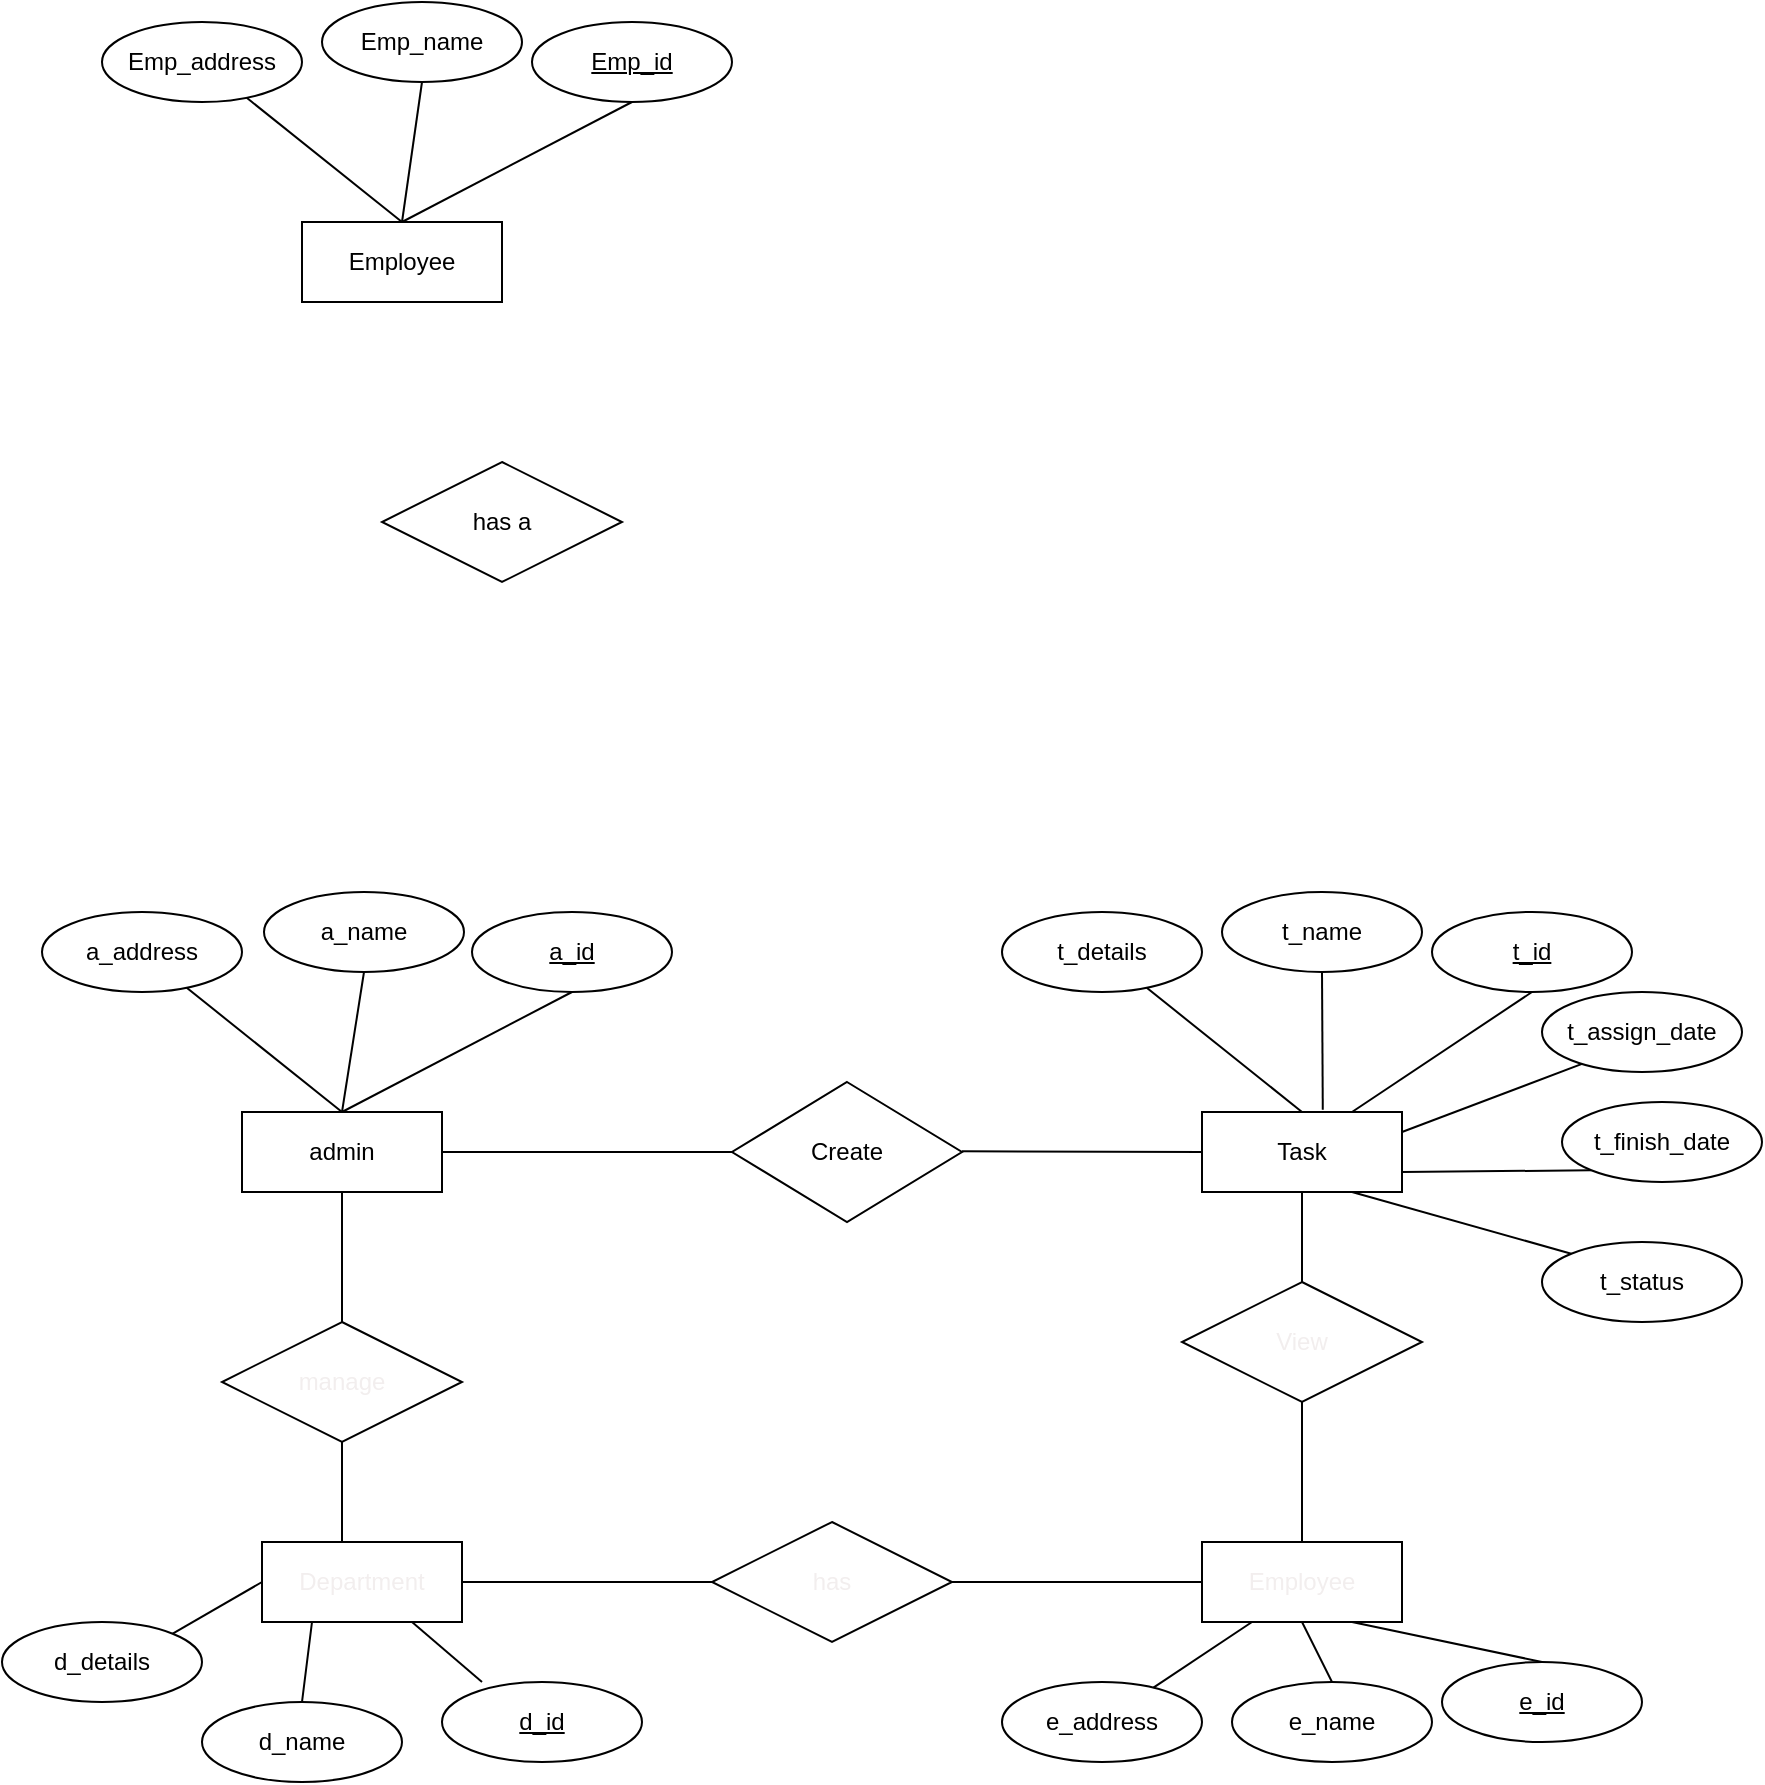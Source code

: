 <mxfile>
    <diagram id="r1_h_rcXceLFubJHl-dW" name="Page-1">
        <mxGraphModel dx="1179" dy="662" grid="1" gridSize="10" guides="1" tooltips="1" connect="1" arrows="1" fold="1" page="1" pageScale="1" pageWidth="850" pageHeight="1100" math="0" shadow="0">
            <root>
                <mxCell id="0"/>
                <mxCell id="1" parent="0"/>
                <mxCell id="2" value="Employee" style="whiteSpace=wrap;html=1;align=center;" parent="1" vertex="1">
                    <mxGeometry x="160" y="140" width="100" height="40" as="geometry"/>
                </mxCell>
                <mxCell id="3" value="Emp_name&lt;span style=&quot;color: rgba(0, 0, 0, 0); font-family: monospace; font-size: 0px; text-align: start;&quot;&gt;%3CmxGraphModel%3E%3Croot%3E%3CmxCell%20id%3D%220%22%2F%3E%3CmxCell%20id%3D%221%22%20parent%3D%220%22%2F%3E%3CmxCell%20id%3D%222%22%20value%3D%22Emp_id%22%20style%3D%22ellipse%3BwhiteSpace%3Dwrap%3Bhtml%3D1%3Balign%3Dcenter%3B%22%20vertex%3D%221%22%20parent%3D%221%22%3E%3CmxGeometry%20x%3D%22375%22%20y%3D%2240%22%20width%3D%22100%22%20height%3D%2240%22%20as%3D%22geometry%22%2F%3E%3C%2FmxCell%3E%3C%2Froot%3E%3C%2FmxGraphModel%3E&lt;/span&gt;" style="ellipse;whiteSpace=wrap;html=1;align=center;" parent="1" vertex="1">
                    <mxGeometry x="170" y="30" width="100" height="40" as="geometry"/>
                </mxCell>
                <mxCell id="6" value="" style="endArrow=none;html=1;entryX=0.5;entryY=1;entryDx=0;entryDy=0;" parent="1" target="3" edge="1">
                    <mxGeometry width="50" height="50" relative="1" as="geometry">
                        <mxPoint x="210" y="140" as="sourcePoint"/>
                        <mxPoint x="350" y="110" as="targetPoint"/>
                    </mxGeometry>
                </mxCell>
                <mxCell id="9" value="" style="endArrow=none;html=1;entryX=0.5;entryY=1;entryDx=0;entryDy=0;exitX=0.5;exitY=0;exitDx=0;exitDy=0;" parent="1" source="2" edge="1">
                    <mxGeometry width="50" height="50" relative="1" as="geometry">
                        <mxPoint x="220" y="150" as="sourcePoint"/>
                        <mxPoint x="325" y="80" as="targetPoint"/>
                    </mxGeometry>
                </mxCell>
                <mxCell id="14" value="Emp_id" style="ellipse;whiteSpace=wrap;html=1;align=center;fontStyle=4;" parent="1" vertex="1">
                    <mxGeometry x="275" y="40" width="100" height="40" as="geometry"/>
                </mxCell>
                <mxCell id="15" value="Emp_address&lt;span style=&quot;color: rgba(0, 0, 0, 0); font-family: monospace; font-size: 0px; text-align: start;&quot;&gt;%3CmxGraphModel%3E%3Croot%3E%3CmxCell%20id%3D%220%22%2F%3E%3CmxCell%20id%3D%221%22%20parent%3D%220%22%2F%3E%3CmxCell%20id%3D%222%22%20value%3D%22Emp_id%22%20style%3D%22ellipse%3BwhiteSpace%3Dwrap%3Bhtml%3D1%3Balign%3Dcenter%3B%22%20vertex%3D%221%22%20parent%3D%221%22%3E%3CmxGeometry%20x%3D%22375%22%20y%3D%2240%22%20width%3D%22100%22%20height%3D%2240%22%20as%3D%22geometry%22%2F%3E%3C%2FmxCell%3E%3C%2Froot%3E%3C%2FmxGraphModel%3E&lt;/span&gt;" style="ellipse;whiteSpace=wrap;html=1;align=center;" parent="1" vertex="1">
                    <mxGeometry x="60" y="40" width="100" height="40" as="geometry"/>
                </mxCell>
                <mxCell id="16" value="" style="endArrow=none;html=1;exitX=0.5;exitY=0;exitDx=0;exitDy=0;" parent="1" source="2" target="15" edge="1">
                    <mxGeometry width="50" height="50" relative="1" as="geometry">
                        <mxPoint x="220" y="150" as="sourcePoint"/>
                        <mxPoint x="230" y="80" as="targetPoint"/>
                    </mxGeometry>
                </mxCell>
                <mxCell id="17" value="has a" style="shape=rhombus;perimeter=rhombusPerimeter;whiteSpace=wrap;html=1;align=center;" parent="1" vertex="1">
                    <mxGeometry x="200" y="260" width="120" height="60" as="geometry"/>
                </mxCell>
                <mxCell id="56" value="admin" style="whiteSpace=wrap;html=1;align=center;" parent="1" vertex="1">
                    <mxGeometry x="130" y="585" width="100" height="40" as="geometry"/>
                </mxCell>
                <mxCell id="57" value="a_name&lt;span style=&quot;color: rgba(0, 0, 0, 0); font-family: monospace; font-size: 0px; text-align: start;&quot;&gt;%3CmxGraphModel%3E%3Croot%3E%3CmxCell%20id%3D%220%22%2F%3E%3CmxCell%20id%3D%221%22%20parent%3D%220%22%2F%3E%3CmxCell%20id%3D%222%22%20value%3D%22Emp_id%22%20style%3D%22ellipse%3BwhiteSpace%3Dwrap%3Bhtml%3D1%3Balign%3Dcenter%3B%22%20vertex%3D%221%22%20parent%3D%221%22%3E%3CmxGeometry%20x%3D%22375%22%20y%3D%2240%22%20width%3D%22100%22%20height%3D%2240%22%20as%3D%22geometry%22%2F%3E%3C%2FmxCell%3E%3C%2Froot%3E%3C%2FmxGraphModel%3E&lt;/span&gt;" style="ellipse;whiteSpace=wrap;html=1;align=center;" parent="1" vertex="1">
                    <mxGeometry x="141" y="475" width="100" height="40" as="geometry"/>
                </mxCell>
                <mxCell id="58" value="" style="endArrow=none;html=1;entryX=0.5;entryY=1;entryDx=0;entryDy=0;" parent="1" target="57" edge="1">
                    <mxGeometry width="50" height="50" relative="1" as="geometry">
                        <mxPoint x="180" y="585" as="sourcePoint"/>
                        <mxPoint x="320" y="555" as="targetPoint"/>
                    </mxGeometry>
                </mxCell>
                <mxCell id="59" value="" style="endArrow=none;html=1;entryX=0.5;entryY=1;entryDx=0;entryDy=0;exitX=0.5;exitY=0;exitDx=0;exitDy=0;" parent="1" source="56" edge="1">
                    <mxGeometry width="50" height="50" relative="1" as="geometry">
                        <mxPoint x="190" y="595" as="sourcePoint"/>
                        <mxPoint x="295" y="525" as="targetPoint"/>
                    </mxGeometry>
                </mxCell>
                <mxCell id="60" value="a_id" style="ellipse;whiteSpace=wrap;html=1;align=center;fontStyle=4;" parent="1" vertex="1">
                    <mxGeometry x="245" y="485" width="100" height="40" as="geometry"/>
                </mxCell>
                <mxCell id="61" value="a_address&lt;span style=&quot;color: rgba(0, 0, 0, 0); font-family: monospace; font-size: 0px; text-align: start;&quot;&gt;%3CmxGraphModel%3E%3Croot%3E%3CmxCell%20id%3D%220%22%2F%3E%3CmxCell%20id%3D%221%22%20parent%3D%220%22%2F%3E%3CmxCell%20id%3D%222%22%20value%3D%22Emp_id%22%20style%3D%22ellipse%3BwhiteSpace%3Dwrap%3Bhtml%3D1%3Balign%3Dcenter%3B%22%20vertex%3D%221%22%20parent%3D%221%22%3E%3CmxGeometry%20x%3D%22375%22%20y%3D%2240%22%20width%3D%22100%22%20height%3D%2240%22%20as%3D%22geometry%22%2F%3E%3C%2FmxCell%3E%3C%2Froot%3E%3C%2FmxGraphModel%3E&lt;/span&gt;" style="ellipse;whiteSpace=wrap;html=1;align=center;" parent="1" vertex="1">
                    <mxGeometry x="30" y="485" width="100" height="40" as="geometry"/>
                </mxCell>
                <mxCell id="62" value="" style="endArrow=none;html=1;exitX=0.5;exitY=0;exitDx=0;exitDy=0;" parent="1" source="56" target="61" edge="1">
                    <mxGeometry width="50" height="50" relative="1" as="geometry">
                        <mxPoint x="190" y="595" as="sourcePoint"/>
                        <mxPoint x="200" y="525" as="targetPoint"/>
                    </mxGeometry>
                </mxCell>
                <mxCell id="63" value="Create" style="shape=rhombus;perimeter=rhombusPerimeter;whiteSpace=wrap;html=1;align=center;" vertex="1" parent="1">
                    <mxGeometry x="375" y="570" width="115" height="70" as="geometry"/>
                </mxCell>
                <mxCell id="65" value="" style="endArrow=none;html=1;entryX=0;entryY=0.5;entryDx=0;entryDy=0;exitX=1;exitY=0.5;exitDx=0;exitDy=0;" edge="1" parent="1" source="56" target="63">
                    <mxGeometry width="50" height="50" relative="1" as="geometry">
                        <mxPoint x="240" y="550" as="sourcePoint"/>
                        <mxPoint x="290" y="500" as="targetPoint"/>
                    </mxGeometry>
                </mxCell>
                <mxCell id="66" value="Task" style="whiteSpace=wrap;html=1;align=center;" vertex="1" parent="1">
                    <mxGeometry x="610" y="585" width="100" height="40" as="geometry"/>
                </mxCell>
                <mxCell id="67" value="t_name&lt;span style=&quot;color: rgba(0, 0, 0, 0); font-family: monospace; font-size: 0px; text-align: start;&quot;&gt;%3CmxGraphModel%3E%3Croot%3E%3CmxCell%20id%3D%220%22%2F%3E%3CmxCell%20id%3D%221%22%20parent%3D%220%22%2F%3E%3CmxCell%20id%3D%222%22%20value%3D%22Emp_id%22%20style%3D%22ellipse%3BwhiteSpace%3Dwrap%3Bhtml%3D1%3Balign%3Dcenter%3B%22%20vertex%3D%221%22%20parent%3D%221%22%3E%3CmxGeometry%20x%3D%22375%22%20y%3D%2240%22%20width%3D%22100%22%20height%3D%2240%22%20as%3D%22geometry%22%2F%3E%3C%2FmxCell%3E%3C%2Froot%3E%3C%2FmxGraphModel%3E&lt;/span&gt;" style="ellipse;whiteSpace=wrap;html=1;align=center;" vertex="1" parent="1">
                    <mxGeometry x="620" y="475" width="100" height="40" as="geometry"/>
                </mxCell>
                <mxCell id="68" value="" style="endArrow=none;html=1;entryX=0.5;entryY=1;entryDx=0;entryDy=0;exitX=0.604;exitY=-0.028;exitDx=0;exitDy=0;exitPerimeter=0;" edge="1" parent="1" target="67" source="66">
                    <mxGeometry width="50" height="50" relative="1" as="geometry">
                        <mxPoint x="660" y="585.0" as="sourcePoint"/>
                        <mxPoint x="800" y="555" as="targetPoint"/>
                    </mxGeometry>
                </mxCell>
                <mxCell id="69" value="" style="endArrow=none;html=1;entryX=0.5;entryY=1;entryDx=0;entryDy=0;exitX=0.75;exitY=0;exitDx=0;exitDy=0;" edge="1" parent="1" source="66">
                    <mxGeometry width="50" height="50" relative="1" as="geometry">
                        <mxPoint x="670" y="595" as="sourcePoint"/>
                        <mxPoint x="775" y="525" as="targetPoint"/>
                    </mxGeometry>
                </mxCell>
                <mxCell id="70" value="t_id" style="ellipse;whiteSpace=wrap;html=1;align=center;fontStyle=4;" vertex="1" parent="1">
                    <mxGeometry x="725" y="485" width="100" height="40" as="geometry"/>
                </mxCell>
                <mxCell id="72" value="" style="endArrow=none;html=1;exitX=0.5;exitY=0;exitDx=0;exitDy=0;" edge="1" parent="1" source="66">
                    <mxGeometry width="50" height="50" relative="1" as="geometry">
                        <mxPoint x="670" y="595" as="sourcePoint"/>
                        <mxPoint x="582.361" y="522.889" as="targetPoint"/>
                    </mxGeometry>
                </mxCell>
                <mxCell id="73" value="" style="endArrow=none;html=1;exitX=1;exitY=0.5;exitDx=0;exitDy=0;" edge="1" parent="1">
                    <mxGeometry width="50" height="50" relative="1" as="geometry">
                        <mxPoint x="490.0" y="604.66" as="sourcePoint"/>
                        <mxPoint x="610" y="605" as="targetPoint"/>
                    </mxGeometry>
                </mxCell>
                <mxCell id="79" value="" style="endArrow=none;html=1;entryX=0.21;entryY=0.889;entryDx=0;entryDy=0;exitX=1;exitY=0.25;exitDx=0;exitDy=0;entryPerimeter=0;" edge="1" parent="1" source="66" target="84">
                    <mxGeometry width="50" height="50" relative="1" as="geometry">
                        <mxPoint x="670" y="595" as="sourcePoint"/>
                        <mxPoint x="784.854" y="579.226" as="targetPoint"/>
                    </mxGeometry>
                </mxCell>
                <mxCell id="80" value="" style="endArrow=none;html=1;entryX=0;entryY=1;entryDx=0;entryDy=0;exitX=1;exitY=0.75;exitDx=0;exitDy=0;" edge="1" parent="1" source="66" target="85">
                    <mxGeometry width="50" height="50" relative="1" as="geometry">
                        <mxPoint x="680.4" y="593.88" as="sourcePoint"/>
                        <mxPoint x="780" y="630" as="targetPoint"/>
                    </mxGeometry>
                </mxCell>
                <mxCell id="81" value="t_details" style="ellipse;whiteSpace=wrap;html=1;align=center;" vertex="1" parent="1">
                    <mxGeometry x="510" y="485" width="100" height="40" as="geometry"/>
                </mxCell>
                <mxCell id="84" value="t_assign_date" style="ellipse;whiteSpace=wrap;html=1;align=center;" vertex="1" parent="1">
                    <mxGeometry x="780" y="525" width="100" height="40" as="geometry"/>
                </mxCell>
                <mxCell id="85" value="t_finish_date" style="ellipse;whiteSpace=wrap;html=1;align=center;" vertex="1" parent="1">
                    <mxGeometry x="790" y="580" width="100" height="40" as="geometry"/>
                </mxCell>
                <mxCell id="86" value="t_status" style="ellipse;whiteSpace=wrap;html=1;align=center;" vertex="1" parent="1">
                    <mxGeometry x="780" y="650" width="100" height="40" as="geometry"/>
                </mxCell>
                <mxCell id="87" value="" style="endArrow=none;html=1;exitX=0.75;exitY=1;exitDx=0;exitDy=0;entryX=0;entryY=0;entryDx=0;entryDy=0;" edge="1" parent="1" source="66" target="86">
                    <mxGeometry width="50" height="50" relative="1" as="geometry">
                        <mxPoint x="720" y="605" as="sourcePoint"/>
                        <mxPoint x="790" y="640" as="targetPoint"/>
                    </mxGeometry>
                </mxCell>
                <mxCell id="89" value="View" style="shape=rhombus;perimeter=rhombusPerimeter;whiteSpace=wrap;html=1;align=center;fontColor=#f2eeee;" vertex="1" parent="1">
                    <mxGeometry x="600" y="670" width="120" height="60" as="geometry"/>
                </mxCell>
                <mxCell id="90" value="" style="endArrow=none;html=1;fontColor=#f2eeee;entryX=0.5;entryY=1;entryDx=0;entryDy=0;" edge="1" parent="1" source="89" target="66">
                    <mxGeometry width="50" height="50" relative="1" as="geometry">
                        <mxPoint x="590" y="675" as="sourcePoint"/>
                        <mxPoint x="640" y="625" as="targetPoint"/>
                    </mxGeometry>
                </mxCell>
                <mxCell id="93" value="Employee" style="whiteSpace=wrap;html=1;align=center;fontColor=#f2eeee;" vertex="1" parent="1">
                    <mxGeometry x="610" y="800" width="100" height="40" as="geometry"/>
                </mxCell>
                <mxCell id="94" value="" style="endArrow=none;html=1;fontColor=#f2eeee;entryX=0.5;entryY=1;entryDx=0;entryDy=0;exitX=0.5;exitY=0;exitDx=0;exitDy=0;" edge="1" parent="1" source="93" target="89">
                    <mxGeometry width="50" height="50" relative="1" as="geometry">
                        <mxPoint x="430" y="820" as="sourcePoint"/>
                        <mxPoint x="480" y="770" as="targetPoint"/>
                    </mxGeometry>
                </mxCell>
                <mxCell id="95" value="e_id" style="ellipse;whiteSpace=wrap;html=1;align=center;fontStyle=4;" vertex="1" parent="1">
                    <mxGeometry x="730" y="860" width="100" height="40" as="geometry"/>
                </mxCell>
                <mxCell id="96" value="e_name" style="ellipse;whiteSpace=wrap;html=1;align=center;" vertex="1" parent="1">
                    <mxGeometry x="625" y="870" width="100" height="40" as="geometry"/>
                </mxCell>
                <mxCell id="97" value="e_address" style="ellipse;whiteSpace=wrap;html=1;align=center;" vertex="1" parent="1">
                    <mxGeometry x="510" y="870" width="100" height="40" as="geometry"/>
                </mxCell>
                <mxCell id="101" value="" style="endArrow=none;html=1;fontColor=#f2eeee;exitX=0.25;exitY=1;exitDx=0;exitDy=0;" edge="1" parent="1" source="93" target="97">
                    <mxGeometry width="50" height="50" relative="1" as="geometry">
                        <mxPoint x="390" y="770" as="sourcePoint"/>
                        <mxPoint x="450" y="710" as="targetPoint"/>
                    </mxGeometry>
                </mxCell>
                <mxCell id="102" value="" style="endArrow=none;html=1;fontColor=#f2eeee;exitX=0.5;exitY=1;exitDx=0;exitDy=0;entryX=0.5;entryY=0;entryDx=0;entryDy=0;" edge="1" parent="1" source="93" target="96">
                    <mxGeometry width="50" height="50" relative="1" as="geometry">
                        <mxPoint x="400" y="780" as="sourcePoint"/>
                        <mxPoint x="358.068" y="812.256" as="targetPoint"/>
                    </mxGeometry>
                </mxCell>
                <mxCell id="103" value="" style="endArrow=none;html=1;fontColor=#f2eeee;exitX=0.5;exitY=0;exitDx=0;exitDy=0;entryX=0.75;entryY=1;entryDx=0;entryDy=0;" edge="1" parent="1" source="95" target="93">
                    <mxGeometry width="50" height="50" relative="1" as="geometry">
                        <mxPoint x="410" y="790" as="sourcePoint"/>
                        <mxPoint x="368.068" y="822.256" as="targetPoint"/>
                    </mxGeometry>
                </mxCell>
                <mxCell id="104" value="has" style="shape=rhombus;perimeter=rhombusPerimeter;whiteSpace=wrap;html=1;align=center;fontColor=#f2eeee;" vertex="1" parent="1">
                    <mxGeometry x="365" y="790" width="120" height="60" as="geometry"/>
                </mxCell>
                <mxCell id="105" value="" style="endArrow=none;html=1;fontColor=#f2eeee;entryX=0;entryY=0.5;entryDx=0;entryDy=0;exitX=1;exitY=0.5;exitDx=0;exitDy=0;" edge="1" parent="1" source="104" target="93">
                    <mxGeometry width="50" height="50" relative="1" as="geometry">
                        <mxPoint x="350" y="740" as="sourcePoint"/>
                        <mxPoint x="400" y="690" as="targetPoint"/>
                    </mxGeometry>
                </mxCell>
                <mxCell id="106" value="Department" style="whiteSpace=wrap;html=1;align=center;fontColor=#f2eeee;" vertex="1" parent="1">
                    <mxGeometry x="140" y="800" width="100" height="40" as="geometry"/>
                </mxCell>
                <mxCell id="107" value="" style="endArrow=none;html=1;fontColor=#f2eeee;exitX=1;exitY=0.5;exitDx=0;exitDy=0;" edge="1" parent="1" source="106" target="104">
                    <mxGeometry width="50" height="50" relative="1" as="geometry">
                        <mxPoint x="350" y="740" as="sourcePoint"/>
                        <mxPoint x="400" y="690" as="targetPoint"/>
                    </mxGeometry>
                </mxCell>
                <mxCell id="108" value="d_id" style="ellipse;whiteSpace=wrap;html=1;align=center;fontStyle=4;" vertex="1" parent="1">
                    <mxGeometry x="230" y="870" width="100" height="40" as="geometry"/>
                </mxCell>
                <mxCell id="109" value="" style="endArrow=none;html=1;fontColor=#f2eeee;exitX=0.75;exitY=1;exitDx=0;exitDy=0;" edge="1" parent="1" source="106">
                    <mxGeometry width="50" height="50" relative="1" as="geometry">
                        <mxPoint x="350" y="740" as="sourcePoint"/>
                        <mxPoint x="250" y="870" as="targetPoint"/>
                    </mxGeometry>
                </mxCell>
                <mxCell id="110" value="d_name" style="ellipse;whiteSpace=wrap;html=1;align=center;" vertex="1" parent="1">
                    <mxGeometry x="110" y="880" width="100" height="40" as="geometry"/>
                </mxCell>
                <mxCell id="111" value="d_details" style="ellipse;whiteSpace=wrap;html=1;align=center;" vertex="1" parent="1">
                    <mxGeometry x="10" y="840" width="100" height="40" as="geometry"/>
                </mxCell>
                <mxCell id="114" value="" style="endArrow=none;html=1;fontColor=#f2eeee;entryX=0.5;entryY=0;entryDx=0;entryDy=0;exitX=0.25;exitY=1;exitDx=0;exitDy=0;" edge="1" parent="1" source="106" target="110">
                    <mxGeometry width="50" height="50" relative="1" as="geometry">
                        <mxPoint x="350" y="740" as="sourcePoint"/>
                        <mxPoint x="400" y="690" as="targetPoint"/>
                    </mxGeometry>
                </mxCell>
                <mxCell id="117" value="" style="endArrow=none;html=1;fontColor=#f2eeee;entryX=0;entryY=0.5;entryDx=0;entryDy=0;exitX=1;exitY=0;exitDx=0;exitDy=0;" edge="1" parent="1" source="111" target="106">
                    <mxGeometry width="50" height="50" relative="1" as="geometry">
                        <mxPoint x="210.0" y="850" as="sourcePoint"/>
                        <mxPoint x="170.0" y="880" as="targetPoint"/>
                    </mxGeometry>
                </mxCell>
                <mxCell id="118" value="manage" style="shape=rhombus;perimeter=rhombusPerimeter;whiteSpace=wrap;html=1;align=center;fontColor=#f2eeee;" vertex="1" parent="1">
                    <mxGeometry x="120" y="690" width="120" height="60" as="geometry"/>
                </mxCell>
                <mxCell id="119" value="" style="endArrow=none;html=1;fontColor=#f2eeee;entryX=0.5;entryY=1;entryDx=0;entryDy=0;" edge="1" parent="1" source="118" target="56">
                    <mxGeometry width="50" height="50" relative="1" as="geometry">
                        <mxPoint x="350" y="740" as="sourcePoint"/>
                        <mxPoint x="400" y="690" as="targetPoint"/>
                    </mxGeometry>
                </mxCell>
                <mxCell id="120" value="" style="endArrow=none;html=1;fontColor=#f2eeee;exitX=0.5;exitY=1;exitDx=0;exitDy=0;" edge="1" parent="1" source="118">
                    <mxGeometry width="50" height="50" relative="1" as="geometry">
                        <mxPoint x="220.0" y="860" as="sourcePoint"/>
                        <mxPoint x="180" y="800" as="targetPoint"/>
                    </mxGeometry>
                </mxCell>
            </root>
        </mxGraphModel>
    </diagram>
</mxfile>